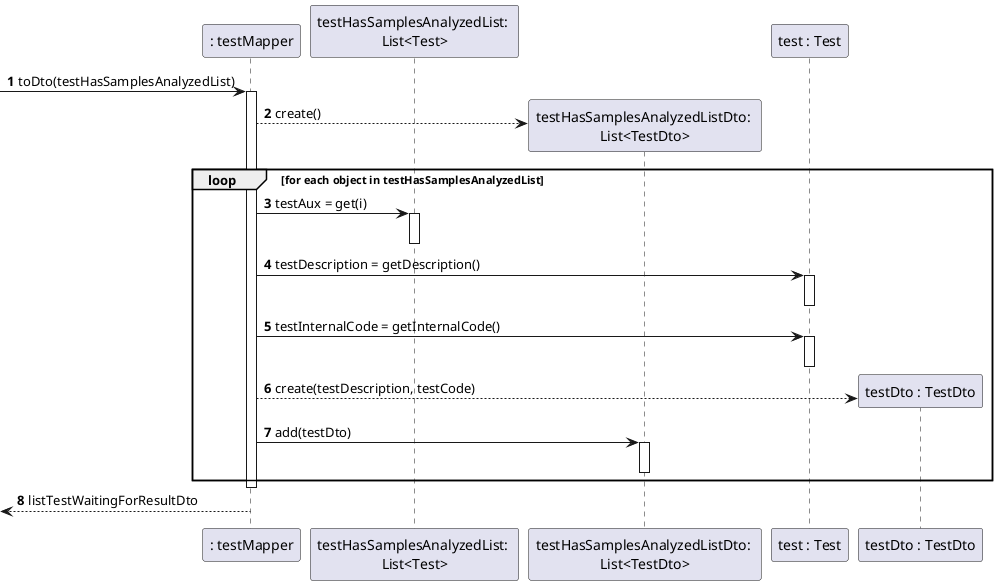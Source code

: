 @startuml
'https://plantuml.com/sequence-diagram
'hide footbox
autonumber

participant ": testMapper" as MAPPER
participant "testHasSamplesAnalyzedList: \nList<Test>" as LTestSA
participant "testHasSamplesAnalyzedListDto: \nList<TestDto>" as LTestSADTO
participant "test : Test" as TEST
participant "testDto : TestDto" as TESTDTO

-> MAPPER : toDto(testHasSamplesAnalyzedList)
activate MAPPER
MAPPER --> LTestSADTO** : create()
loop for each object in testHasSamplesAnalyzedList
MAPPER -> LTestSA : testAux = get(i)
activate LTestSA
deactivate LTestSA
MAPPER -> TEST : testDescription = getDescription()
activate TEST
deactivate TEST
MAPPER -> TEST : testInternalCode = getInternalCode()
activate TEST
deactivate TEST
MAPPER --> TESTDTO** : create(testDescription, testCode)
MAPPER -> LTestSADTO : add(testDto)
activate LTestSADTO
deactivate LTestSADTO
end
deactivate MAPPER
<-- MAPPER : listTestWaitingForResultDto

@enduml